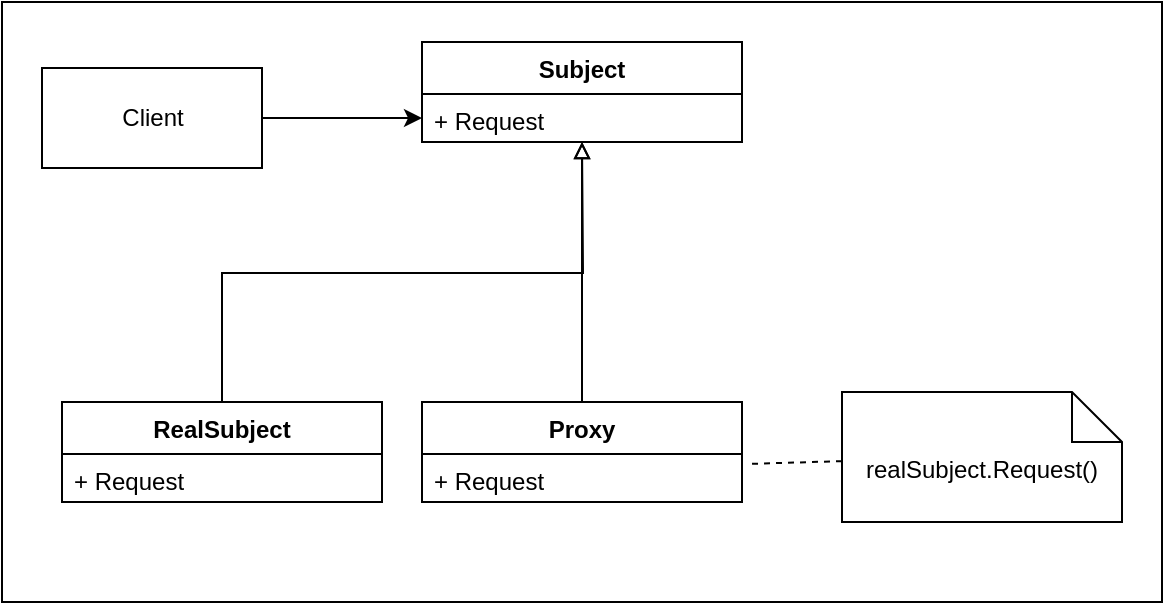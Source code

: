 <mxfile>
    <diagram name="Page-1" id="SDWG9DKmseKplDPkIkF8">
        <mxGraphModel dx="978" dy="456" grid="1" gridSize="10" guides="1" tooltips="1" connect="1" arrows="1" fold="1" page="1" pageScale="1" pageWidth="850" pageHeight="1100" math="0" shadow="0">
            <root>
                <mxCell id="0"/>
                <mxCell id="1" parent="0"/>
                <mxCell id="bwSSeVmjy1r_vaOKLsch-12" value="" style="rounded=0;whiteSpace=wrap;html=1;" parent="1" vertex="1">
                    <mxGeometry x="70" y="90" width="580" height="300" as="geometry"/>
                </mxCell>
                <mxCell id="bwSSeVmjy1r_vaOKLsch-1" value="Subject" style="swimlane;fontStyle=1;align=center;verticalAlign=top;childLayout=stackLayout;horizontal=1;startSize=26;horizontalStack=0;resizeParent=1;resizeParentMax=0;resizeLast=0;collapsible=1;marginBottom=0;whiteSpace=wrap;html=1;" parent="1" vertex="1">
                    <mxGeometry x="280" y="110" width="160" height="50" as="geometry"/>
                </mxCell>
                <mxCell id="bwSSeVmjy1r_vaOKLsch-4" value="+ Request" style="text;strokeColor=none;fillColor=none;align=left;verticalAlign=top;spacingLeft=4;spacingRight=4;overflow=hidden;rotatable=0;points=[[0,0.5],[1,0.5]];portConstraint=eastwest;whiteSpace=wrap;html=1;" parent="bwSSeVmjy1r_vaOKLsch-1" vertex="1">
                    <mxGeometry y="26" width="160" height="24" as="geometry"/>
                </mxCell>
                <mxCell id="bwSSeVmjy1r_vaOKLsch-10" style="edgeStyle=orthogonalEdgeStyle;rounded=0;orthogonalLoop=1;jettySize=auto;html=1;endArrow=block;endFill=0;" parent="1" source="bwSSeVmjy1r_vaOKLsch-5" target="bwSSeVmjy1r_vaOKLsch-1" edge="1">
                    <mxGeometry relative="1" as="geometry"/>
                </mxCell>
                <mxCell id="bwSSeVmjy1r_vaOKLsch-5" value="Proxy" style="swimlane;fontStyle=1;align=center;verticalAlign=top;childLayout=stackLayout;horizontal=1;startSize=26;horizontalStack=0;resizeParent=1;resizeParentMax=0;resizeLast=0;collapsible=1;marginBottom=0;whiteSpace=wrap;html=1;" parent="1" vertex="1">
                    <mxGeometry x="280" y="290" width="160" height="50" as="geometry"/>
                </mxCell>
                <mxCell id="bwSSeVmjy1r_vaOKLsch-8" value="+ Request" style="text;strokeColor=none;fillColor=none;align=left;verticalAlign=top;spacingLeft=4;spacingRight=4;overflow=hidden;rotatable=0;points=[[0,0.5],[1,0.5]];portConstraint=eastwest;whiteSpace=wrap;html=1;" parent="bwSSeVmjy1r_vaOKLsch-5" vertex="1">
                    <mxGeometry y="26" width="160" height="24" as="geometry"/>
                </mxCell>
                <mxCell id="3" style="edgeStyle=none;html=1;entryX=0;entryY=0.5;entryDx=0;entryDy=0;" edge="1" parent="1" source="2" target="bwSSeVmjy1r_vaOKLsch-4">
                    <mxGeometry relative="1" as="geometry"/>
                </mxCell>
                <mxCell id="2" value="Client" style="html=1;" vertex="1" parent="1">
                    <mxGeometry x="90" y="123" width="110" height="50" as="geometry"/>
                </mxCell>
                <mxCell id="4" value="RealSubject" style="swimlane;fontStyle=1;align=center;verticalAlign=top;childLayout=stackLayout;horizontal=1;startSize=26;horizontalStack=0;resizeParent=1;resizeParentMax=0;resizeLast=0;collapsible=1;marginBottom=0;whiteSpace=wrap;html=1;" vertex="1" parent="1">
                    <mxGeometry x="100" y="290" width="160" height="50" as="geometry"/>
                </mxCell>
                <mxCell id="5" value="+ Request" style="text;strokeColor=none;fillColor=none;align=left;verticalAlign=top;spacingLeft=4;spacingRight=4;overflow=hidden;rotatable=0;points=[[0,0.5],[1,0.5]];portConstraint=eastwest;whiteSpace=wrap;html=1;" vertex="1" parent="4">
                    <mxGeometry y="26" width="160" height="24" as="geometry"/>
                </mxCell>
                <mxCell id="7" style="edgeStyle=orthogonalEdgeStyle;rounded=0;orthogonalLoop=1;jettySize=auto;html=1;endArrow=block;endFill=0;exitX=0.5;exitY=0;exitDx=0;exitDy=0;" edge="1" parent="1" source="4">
                    <mxGeometry relative="1" as="geometry">
                        <mxPoint x="370" y="300" as="sourcePoint"/>
                        <mxPoint x="360" y="160" as="targetPoint"/>
                    </mxGeometry>
                </mxCell>
                <mxCell id="9" style="edgeStyle=none;html=1;entryX=1.013;entryY=0.208;entryDx=0;entryDy=0;entryPerimeter=0;dashed=1;endArrow=none;endFill=0;" edge="1" parent="1" source="8" target="bwSSeVmjy1r_vaOKLsch-8">
                    <mxGeometry relative="1" as="geometry"/>
                </mxCell>
                <mxCell id="8" value="realSubject.Request()" style="shape=note2;boundedLbl=1;whiteSpace=wrap;html=1;size=25;verticalAlign=top;align=center;" vertex="1" parent="1">
                    <mxGeometry x="490" y="285" width="140" height="65" as="geometry"/>
                </mxCell>
            </root>
        </mxGraphModel>
    </diagram>
</mxfile>